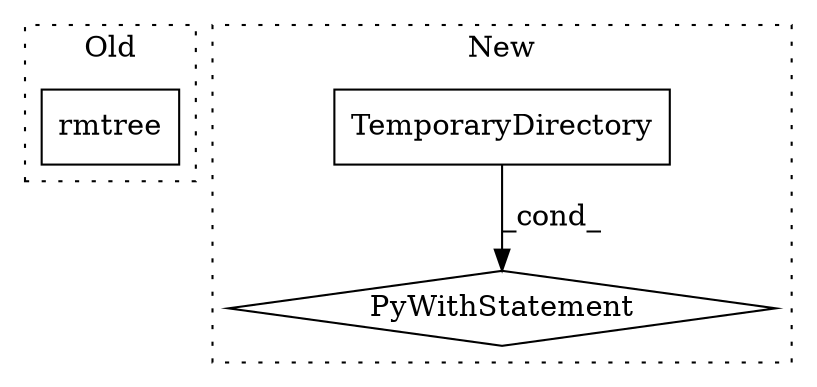 digraph G {
subgraph cluster0 {
1 [label="rmtree" a="32" s="3913,3928" l="7,1" shape="box"];
label = "Old";
style="dotted";
}
subgraph cluster1 {
2 [label="PyWithStatement" a="104" s="3312,3351" l="10,2" shape="diamond"];
3 [label="TemporaryDirectory" a="32" s="3331" l="20" shape="box"];
label = "New";
style="dotted";
}
3 -> 2 [label="_cond_"];
}